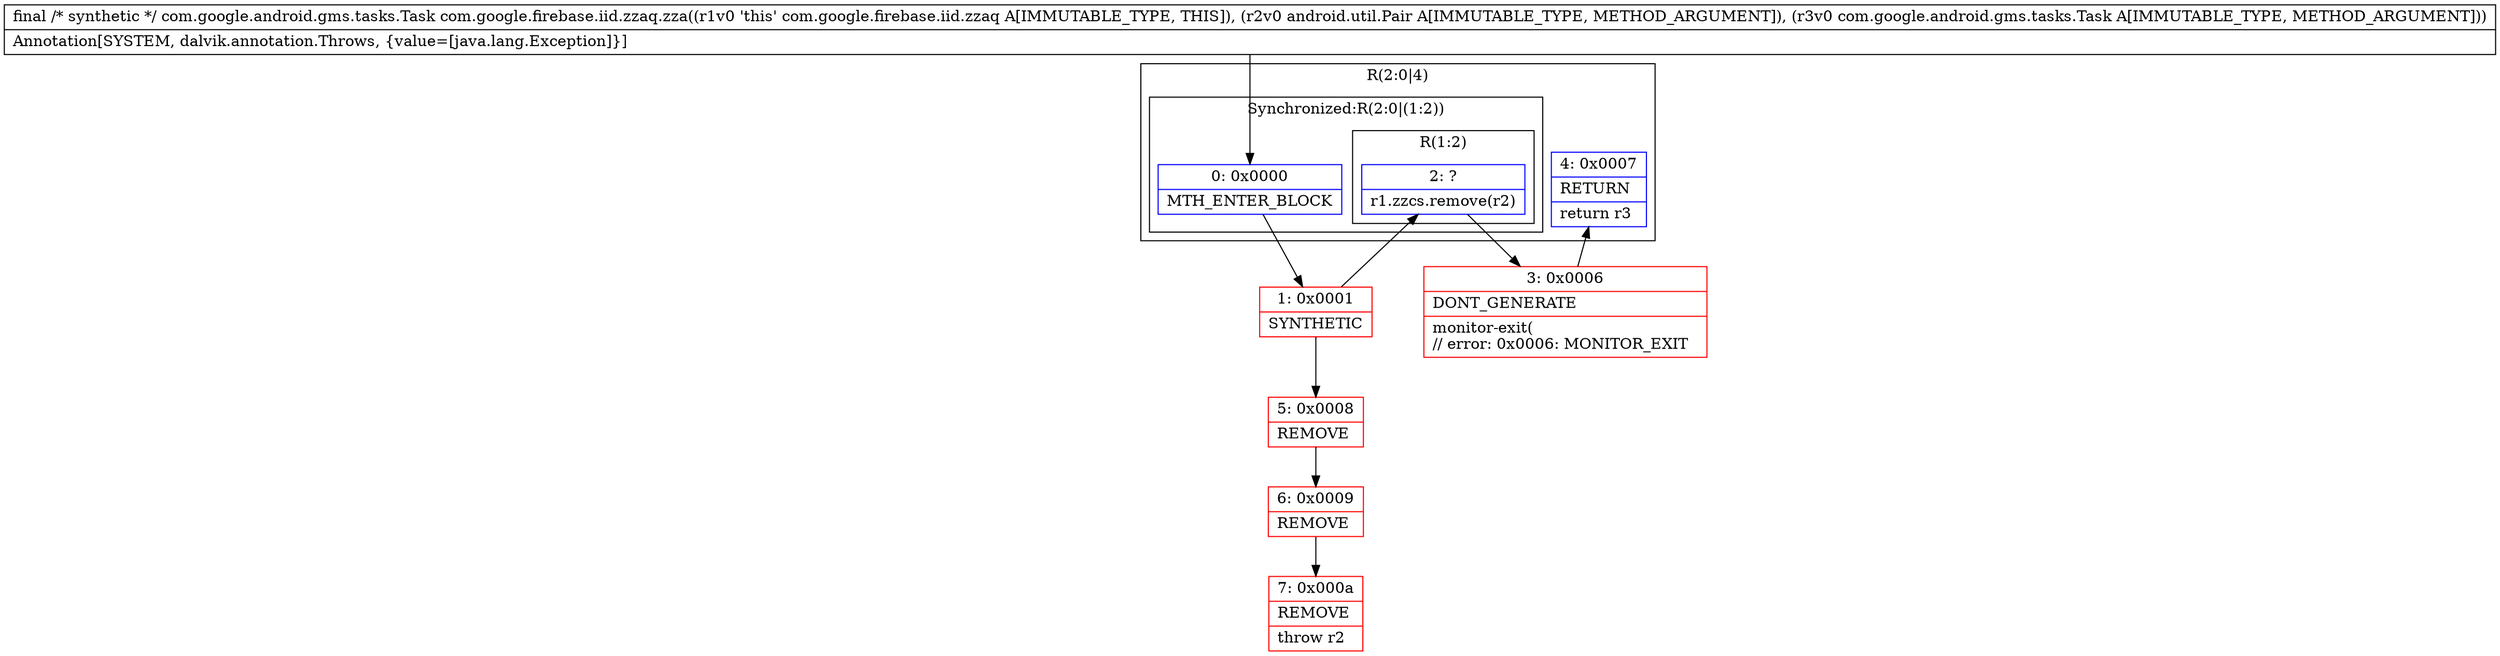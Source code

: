 digraph "CFG forcom.google.firebase.iid.zzaq.zza(Landroid\/util\/Pair;Lcom\/google\/android\/gms\/tasks\/Task;)Lcom\/google\/android\/gms\/tasks\/Task;" {
subgraph cluster_Region_636948123 {
label = "R(2:0|4)";
node [shape=record,color=blue];
subgraph cluster_SynchronizedRegion_355673934 {
label = "Synchronized:R(2:0|(1:2))";
node [shape=record,color=blue];
Node_0 [shape=record,label="{0\:\ 0x0000|MTH_ENTER_BLOCK\l}"];
subgraph cluster_Region_2090295567 {
label = "R(1:2)";
node [shape=record,color=blue];
Node_2 [shape=record,label="{2\:\ ?|r1.zzcs.remove(r2)\l}"];
}
}
Node_4 [shape=record,label="{4\:\ 0x0007|RETURN\l|return r3\l}"];
}
Node_1 [shape=record,color=red,label="{1\:\ 0x0001|SYNTHETIC\l}"];
Node_3 [shape=record,color=red,label="{3\:\ 0x0006|DONT_GENERATE\l|monitor\-exit(\l\/\/ error: 0x0006: MONITOR_EXIT  \l}"];
Node_5 [shape=record,color=red,label="{5\:\ 0x0008|REMOVE\l}"];
Node_6 [shape=record,color=red,label="{6\:\ 0x0009|REMOVE\l}"];
Node_7 [shape=record,color=red,label="{7\:\ 0x000a|REMOVE\l|throw r2\l}"];
MethodNode[shape=record,label="{final \/* synthetic *\/ com.google.android.gms.tasks.Task com.google.firebase.iid.zzaq.zza((r1v0 'this' com.google.firebase.iid.zzaq A[IMMUTABLE_TYPE, THIS]), (r2v0 android.util.Pair A[IMMUTABLE_TYPE, METHOD_ARGUMENT]), (r3v0 com.google.android.gms.tasks.Task A[IMMUTABLE_TYPE, METHOD_ARGUMENT]))  | Annotation[SYSTEM, dalvik.annotation.Throws, \{value=[java.lang.Exception]\}]\l}"];
MethodNode -> Node_0;
Node_0 -> Node_1;
Node_2 -> Node_3;
Node_1 -> Node_2;
Node_1 -> Node_5;
Node_3 -> Node_4;
Node_5 -> Node_6;
Node_6 -> Node_7;
}

